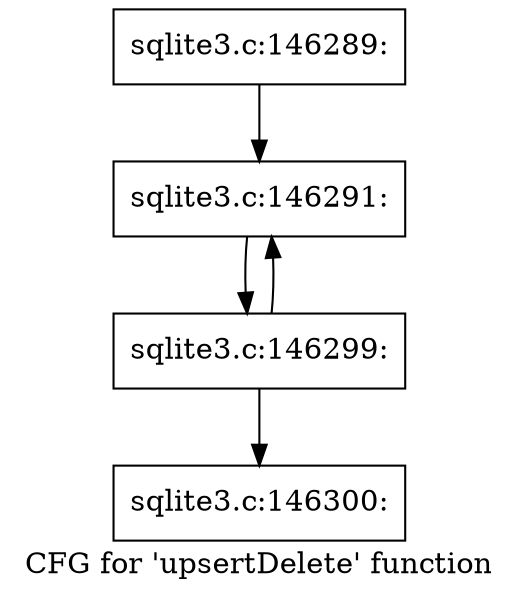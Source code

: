 digraph "CFG for 'upsertDelete' function" {
	label="CFG for 'upsertDelete' function";

	Node0x55c0f651e610 [shape=record,label="{sqlite3.c:146289:}"];
	Node0x55c0f651e610 -> Node0x55c0f7943b10;
	Node0x55c0f7943b10 [shape=record,label="{sqlite3.c:146291:}"];
	Node0x55c0f7943b10 -> Node0x55c0f7943880;
	Node0x55c0f7943880 [shape=record,label="{sqlite3.c:146299:}"];
	Node0x55c0f7943880 -> Node0x55c0f7943b10;
	Node0x55c0f7943880 -> Node0x55c0f79435c0;
	Node0x55c0f79435c0 [shape=record,label="{sqlite3.c:146300:}"];
}
